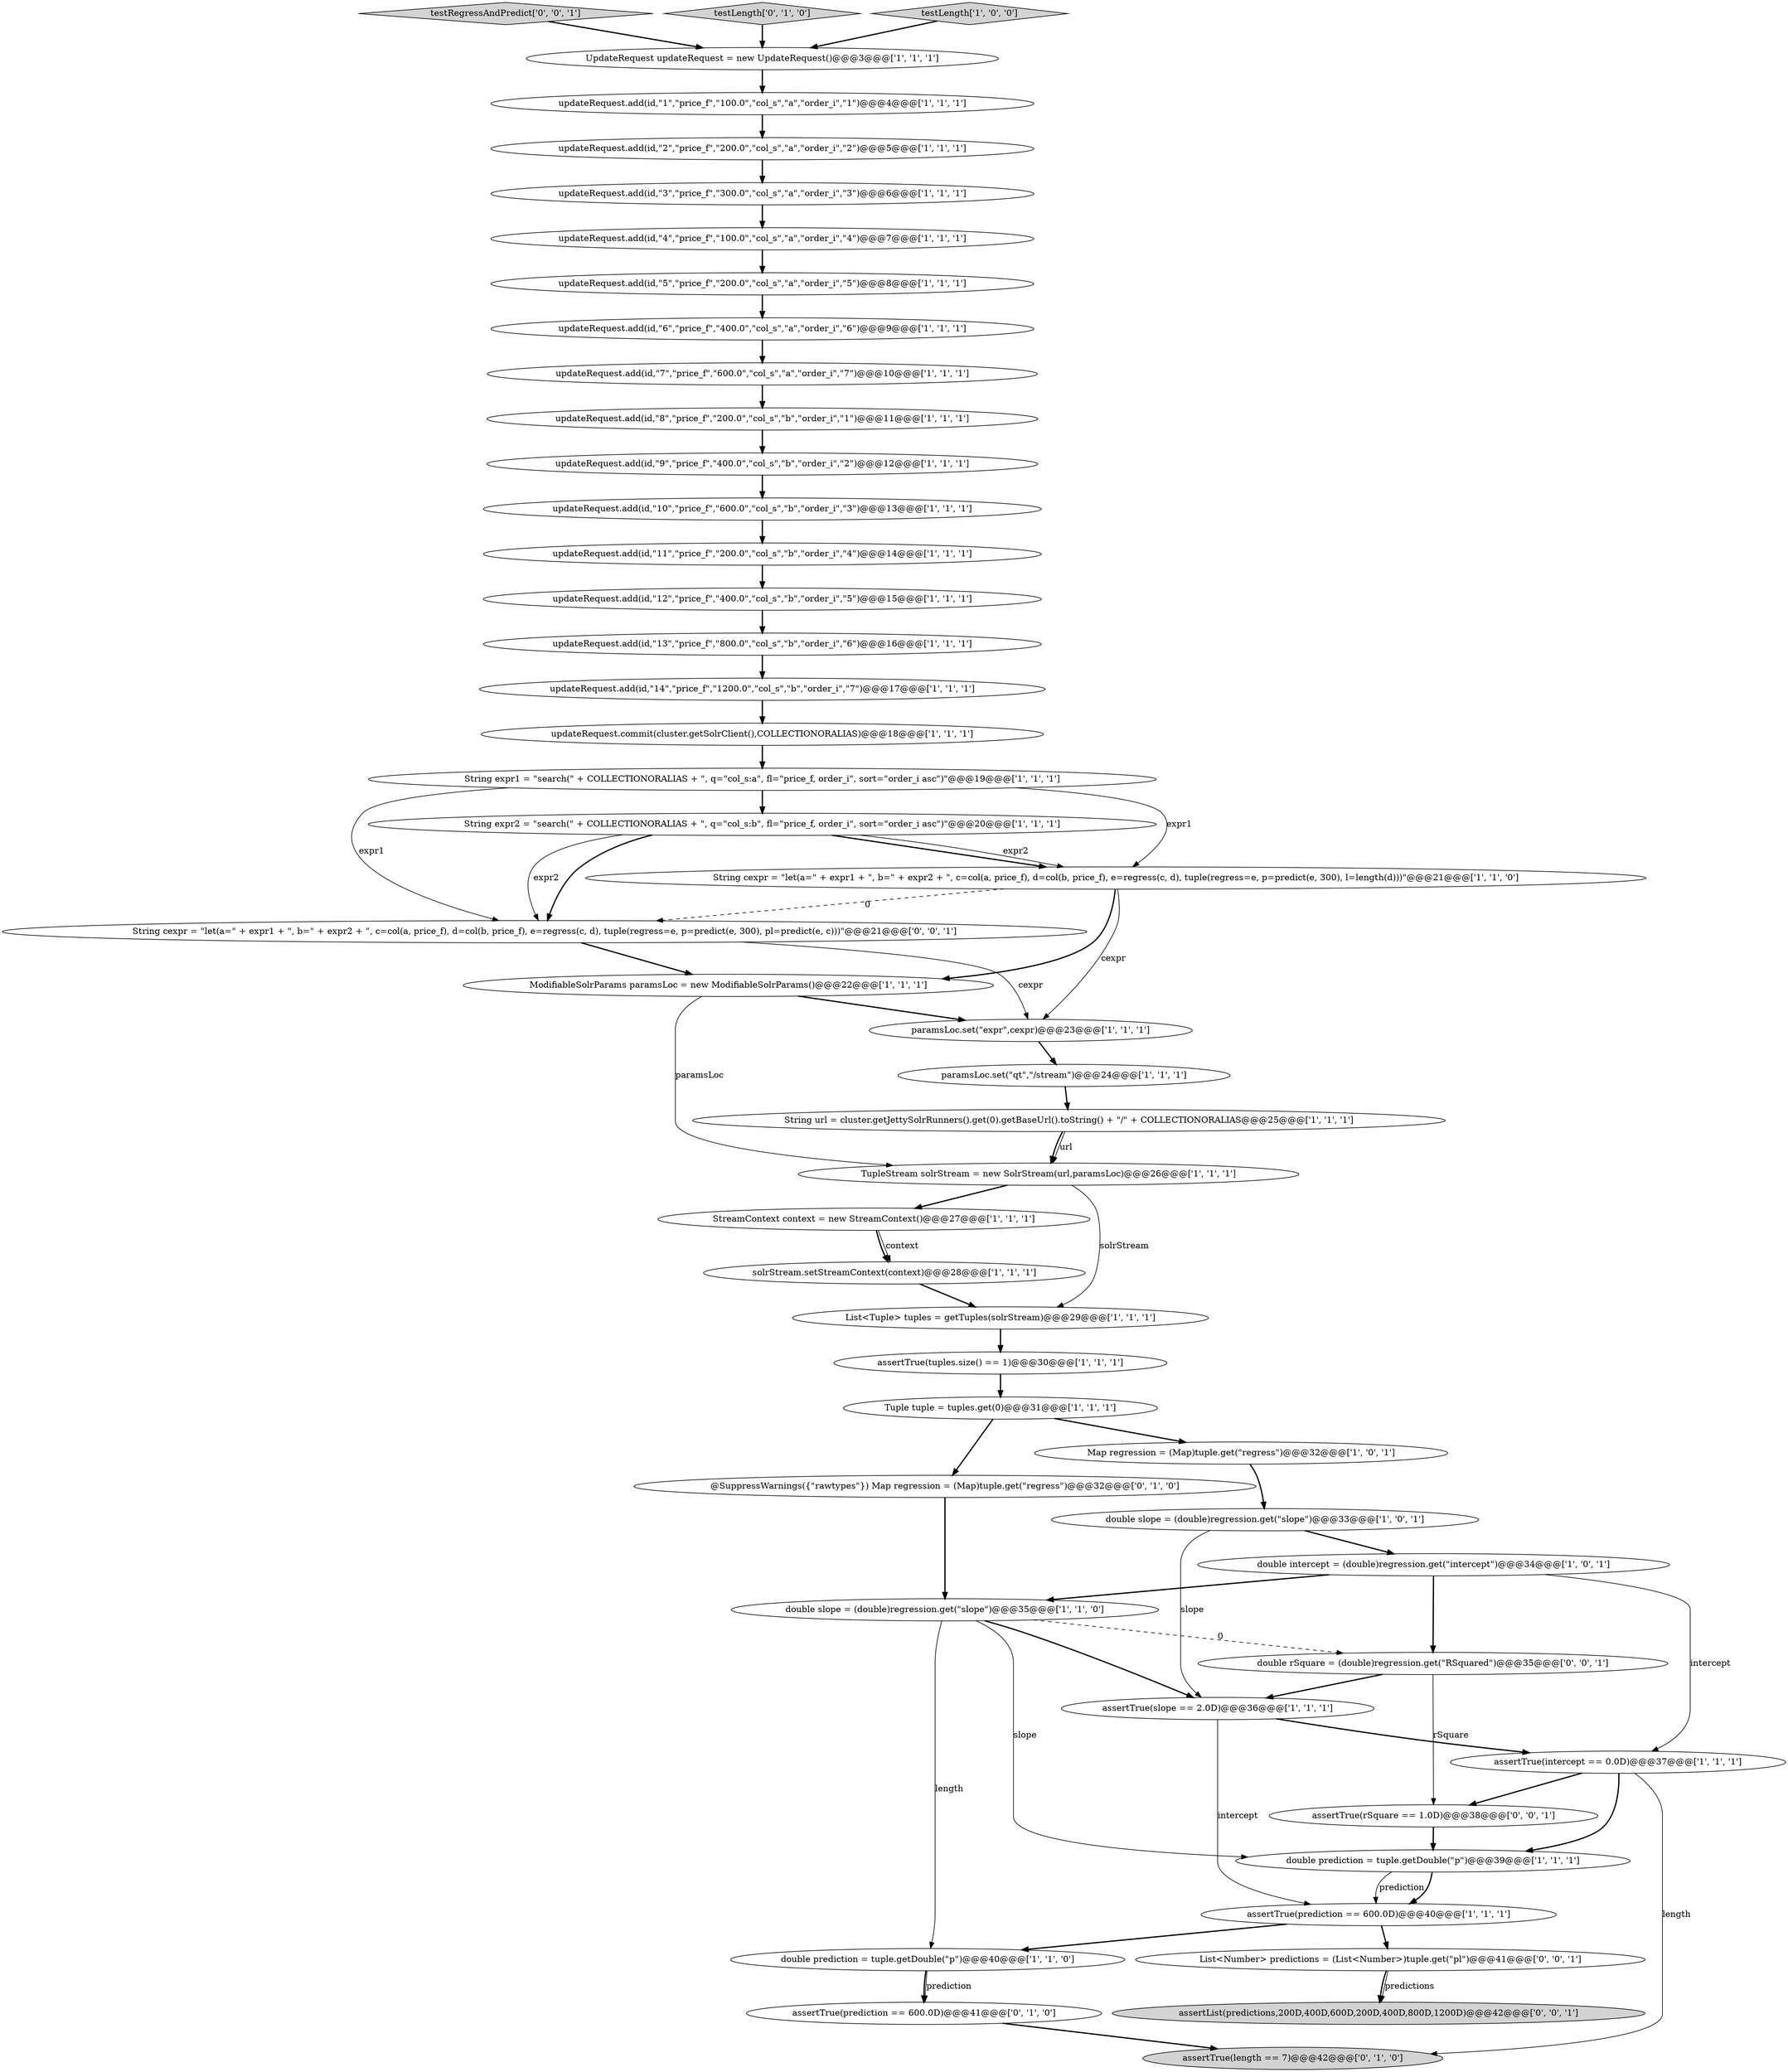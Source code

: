 digraph {
34 [style = filled, label = "ModifiableSolrParams paramsLoc = new ModifiableSolrParams()@@@22@@@['1', '1', '1']", fillcolor = white, shape = ellipse image = "AAA0AAABBB1BBB"];
33 [style = filled, label = "updateRequest.add(id,\"14\",\"price_f\",\"1200.0\",\"col_s\",\"b\",\"order_i\",\"7\")@@@17@@@['1', '1', '1']", fillcolor = white, shape = ellipse image = "AAA0AAABBB1BBB"];
28 [style = filled, label = "updateRequest.add(id,\"8\",\"price_f\",\"200.0\",\"col_s\",\"b\",\"order_i\",\"1\")@@@11@@@['1', '1', '1']", fillcolor = white, shape = ellipse image = "AAA0AAABBB1BBB"];
5 [style = filled, label = "double slope = (double)regression.get(\"slope\")@@@35@@@['1', '1', '0']", fillcolor = white, shape = ellipse image = "AAA0AAABBB1BBB"];
40 [style = filled, label = "@SuppressWarnings({\"rawtypes\"}) Map regression = (Map)tuple.get(\"regress\")@@@32@@@['0', '1', '0']", fillcolor = white, shape = ellipse image = "AAA0AAABBB2BBB"];
47 [style = filled, label = "double rSquare = (double)regression.get(\"RSquared\")@@@35@@@['0', '0', '1']", fillcolor = white, shape = ellipse image = "AAA0AAABBB3BBB"];
22 [style = filled, label = "updateRequest.add(id,\"13\",\"price_f\",\"800.0\",\"col_s\",\"b\",\"order_i\",\"6\")@@@16@@@['1', '1', '1']", fillcolor = white, shape = ellipse image = "AAA0AAABBB1BBB"];
15 [style = filled, label = "updateRequest.add(id,\"2\",\"price_f\",\"200.0\",\"col_s\",\"a\",\"order_i\",\"2\")@@@5@@@['1', '1', '1']", fillcolor = white, shape = ellipse image = "AAA0AAABBB1BBB"];
31 [style = filled, label = "String url = cluster.getJettySolrRunners().get(0).getBaseUrl().toString() + \"/\" + COLLECTIONORALIAS@@@25@@@['1', '1', '1']", fillcolor = white, shape = ellipse image = "AAA0AAABBB1BBB"];
41 [style = filled, label = "assertTrue(prediction == 600.0D)@@@41@@@['0', '1', '0']", fillcolor = white, shape = ellipse image = "AAA0AAABBB2BBB"];
32 [style = filled, label = "updateRequest.add(id,\"10\",\"price_f\",\"600.0\",\"col_s\",\"b\",\"order_i\",\"3\")@@@13@@@['1', '1', '1']", fillcolor = white, shape = ellipse image = "AAA0AAABBB1BBB"];
12 [style = filled, label = "assertTrue(prediction == 600.0D)@@@40@@@['1', '1', '1']", fillcolor = white, shape = ellipse image = "AAA0AAABBB1BBB"];
9 [style = filled, label = "String expr2 = \"search(\" + COLLECTIONORALIAS + \", q=\"col_s:b\", fl=\"price_f, order_i\", sort=\"order_i asc\")\"@@@20@@@['1', '1', '1']", fillcolor = white, shape = ellipse image = "AAA0AAABBB1BBB"];
27 [style = filled, label = "assertTrue(slope == 2.0D)@@@36@@@['1', '1', '1']", fillcolor = white, shape = ellipse image = "AAA0AAABBB1BBB"];
39 [style = filled, label = "assertTrue(length == 7)@@@42@@@['0', '1', '0']", fillcolor = lightgray, shape = ellipse image = "AAA0AAABBB2BBB"];
2 [style = filled, label = "assertTrue(intercept == 0.0D)@@@37@@@['1', '1', '1']", fillcolor = white, shape = ellipse image = "AAA0AAABBB1BBB"];
11 [style = filled, label = "updateRequest.add(id,\"9\",\"price_f\",\"400.0\",\"col_s\",\"b\",\"order_i\",\"2\")@@@12@@@['1', '1', '1']", fillcolor = white, shape = ellipse image = "AAA0AAABBB1BBB"];
45 [style = filled, label = "String cexpr = \"let(a=\" + expr1 + \", b=\" + expr2 + \", c=col(a, price_f), d=col(b, price_f), e=regress(c, d), tuple(regress=e, p=predict(e, 300), pl=predict(e, c)))\"@@@21@@@['0', '0', '1']", fillcolor = white, shape = ellipse image = "AAA0AAABBB3BBB"];
36 [style = filled, label = "double prediction = tuple.getDouble(\"p\")@@@39@@@['1', '1', '1']", fillcolor = white, shape = ellipse image = "AAA0AAABBB1BBB"];
8 [style = filled, label = "paramsLoc.set(\"expr\",cexpr)@@@23@@@['1', '1', '1']", fillcolor = white, shape = ellipse image = "AAA0AAABBB1BBB"];
19 [style = filled, label = "double intercept = (double)regression.get(\"intercept\")@@@34@@@['1', '0', '1']", fillcolor = white, shape = ellipse image = "AAA0AAABBB1BBB"];
48 [style = filled, label = "List<Number> predictions = (List<Number>)tuple.get(\"pl\")@@@41@@@['0', '0', '1']", fillcolor = white, shape = ellipse image = "AAA0AAABBB3BBB"];
20 [style = filled, label = "solrStream.setStreamContext(context)@@@28@@@['1', '1', '1']", fillcolor = white, shape = ellipse image = "AAA0AAABBB1BBB"];
44 [style = filled, label = "assertTrue(rSquare == 1.0D)@@@38@@@['0', '0', '1']", fillcolor = white, shape = ellipse image = "AAA0AAABBB3BBB"];
43 [style = filled, label = "testRegressAndPredict['0', '0', '1']", fillcolor = lightgray, shape = diamond image = "AAA0AAABBB3BBB"];
25 [style = filled, label = "assertTrue(tuples.size() == 1)@@@30@@@['1', '1', '1']", fillcolor = white, shape = ellipse image = "AAA0AAABBB1BBB"];
42 [style = filled, label = "testLength['0', '1', '0']", fillcolor = lightgray, shape = diamond image = "AAA0AAABBB2BBB"];
6 [style = filled, label = "TupleStream solrStream = new SolrStream(url,paramsLoc)@@@26@@@['1', '1', '1']", fillcolor = white, shape = ellipse image = "AAA0AAABBB1BBB"];
18 [style = filled, label = "paramsLoc.set(\"qt\",\"/stream\")@@@24@@@['1', '1', '1']", fillcolor = white, shape = ellipse image = "AAA0AAABBB1BBB"];
10 [style = filled, label = "updateRequest.add(id,\"7\",\"price_f\",\"600.0\",\"col_s\",\"a\",\"order_i\",\"7\")@@@10@@@['1', '1', '1']", fillcolor = white, shape = ellipse image = "AAA0AAABBB1BBB"];
13 [style = filled, label = "updateRequest.add(id,\"1\",\"price_f\",\"100.0\",\"col_s\",\"a\",\"order_i\",\"1\")@@@4@@@['1', '1', '1']", fillcolor = white, shape = ellipse image = "AAA0AAABBB1BBB"];
0 [style = filled, label = "updateRequest.add(id,\"3\",\"price_f\",\"300.0\",\"col_s\",\"a\",\"order_i\",\"3\")@@@6@@@['1', '1', '1']", fillcolor = white, shape = ellipse image = "AAA0AAABBB1BBB"];
37 [style = filled, label = "String expr1 = \"search(\" + COLLECTIONORALIAS + \", q=\"col_s:a\", fl=\"price_f, order_i\", sort=\"order_i asc\")\"@@@19@@@['1', '1', '1']", fillcolor = white, shape = ellipse image = "AAA0AAABBB1BBB"];
21 [style = filled, label = "Tuple tuple = tuples.get(0)@@@31@@@['1', '1', '1']", fillcolor = white, shape = ellipse image = "AAA0AAABBB1BBB"];
16 [style = filled, label = "double slope = (double)regression.get(\"slope\")@@@33@@@['1', '0', '1']", fillcolor = white, shape = ellipse image = "AAA0AAABBB1BBB"];
38 [style = filled, label = "Map regression = (Map)tuple.get(\"regress\")@@@32@@@['1', '0', '1']", fillcolor = white, shape = ellipse image = "AAA0AAABBB1BBB"];
46 [style = filled, label = "assertList(predictions,200D,400D,600D,200D,400D,800D,1200D)@@@42@@@['0', '0', '1']", fillcolor = lightgray, shape = ellipse image = "AAA0AAABBB3BBB"];
1 [style = filled, label = "updateRequest.add(id,\"12\",\"price_f\",\"400.0\",\"col_s\",\"b\",\"order_i\",\"5\")@@@15@@@['1', '1', '1']", fillcolor = white, shape = ellipse image = "AAA0AAABBB1BBB"];
29 [style = filled, label = "updateRequest.add(id,\"6\",\"price_f\",\"400.0\",\"col_s\",\"a\",\"order_i\",\"6\")@@@9@@@['1', '1', '1']", fillcolor = white, shape = ellipse image = "AAA0AAABBB1BBB"];
14 [style = filled, label = "updateRequest.add(id,\"11\",\"price_f\",\"200.0\",\"col_s\",\"b\",\"order_i\",\"4\")@@@14@@@['1', '1', '1']", fillcolor = white, shape = ellipse image = "AAA0AAABBB1BBB"];
4 [style = filled, label = "testLength['1', '0', '0']", fillcolor = lightgray, shape = diamond image = "AAA0AAABBB1BBB"];
24 [style = filled, label = "StreamContext context = new StreamContext()@@@27@@@['1', '1', '1']", fillcolor = white, shape = ellipse image = "AAA0AAABBB1BBB"];
23 [style = filled, label = "double prediction = tuple.getDouble(\"p\")@@@40@@@['1', '1', '0']", fillcolor = white, shape = ellipse image = "AAA0AAABBB1BBB"];
30 [style = filled, label = "String cexpr = \"let(a=\" + expr1 + \", b=\" + expr2 + \", c=col(a, price_f), d=col(b, price_f), e=regress(c, d), tuple(regress=e, p=predict(e, 300), l=length(d)))\"@@@21@@@['1', '1', '0']", fillcolor = white, shape = ellipse image = "AAA0AAABBB1BBB"];
3 [style = filled, label = "List<Tuple> tuples = getTuples(solrStream)@@@29@@@['1', '1', '1']", fillcolor = white, shape = ellipse image = "AAA0AAABBB1BBB"];
17 [style = filled, label = "updateRequest.add(id,\"5\",\"price_f\",\"200.0\",\"col_s\",\"a\",\"order_i\",\"5\")@@@8@@@['1', '1', '1']", fillcolor = white, shape = ellipse image = "AAA0AAABBB1BBB"];
35 [style = filled, label = "updateRequest.add(id,\"4\",\"price_f\",\"100.0\",\"col_s\",\"a\",\"order_i\",\"4\")@@@7@@@['1', '1', '1']", fillcolor = white, shape = ellipse image = "AAA0AAABBB1BBB"];
7 [style = filled, label = "UpdateRequest updateRequest = new UpdateRequest()@@@3@@@['1', '1', '1']", fillcolor = white, shape = ellipse image = "AAA0AAABBB1BBB"];
26 [style = filled, label = "updateRequest.commit(cluster.getSolrClient(),COLLECTIONORALIAS)@@@18@@@['1', '1', '1']", fillcolor = white, shape = ellipse image = "AAA0AAABBB1BBB"];
5->36 [style = solid, label="slope"];
21->40 [style = bold, label=""];
40->5 [style = bold, label=""];
13->15 [style = bold, label=""];
30->34 [style = bold, label=""];
20->3 [style = bold, label=""];
4->7 [style = bold, label=""];
30->8 [style = solid, label="cexpr"];
12->48 [style = bold, label=""];
35->17 [style = bold, label=""];
47->27 [style = bold, label=""];
19->2 [style = solid, label="intercept"];
0->35 [style = bold, label=""];
48->46 [style = solid, label="predictions"];
19->5 [style = bold, label=""];
23->41 [style = solid, label="prediction"];
27->2 [style = bold, label=""];
24->20 [style = bold, label=""];
22->33 [style = bold, label=""];
16->19 [style = bold, label=""];
42->7 [style = bold, label=""];
32->14 [style = bold, label=""];
36->12 [style = solid, label="prediction"];
6->24 [style = bold, label=""];
41->39 [style = bold, label=""];
2->39 [style = solid, label="length"];
10->28 [style = bold, label=""];
12->23 [style = bold, label=""];
9->30 [style = bold, label=""];
45->34 [style = bold, label=""];
11->32 [style = bold, label=""];
14->1 [style = bold, label=""];
7->13 [style = bold, label=""];
8->18 [style = bold, label=""];
25->21 [style = bold, label=""];
19->47 [style = bold, label=""];
5->23 [style = solid, label="length"];
47->44 [style = solid, label="rSquare"];
38->16 [style = bold, label=""];
2->36 [style = bold, label=""];
15->0 [style = bold, label=""];
30->45 [style = dashed, label="0"];
31->6 [style = bold, label=""];
37->45 [style = solid, label="expr1"];
5->47 [style = dashed, label="0"];
37->30 [style = solid, label="expr1"];
5->27 [style = bold, label=""];
3->25 [style = bold, label=""];
9->45 [style = bold, label=""];
48->46 [style = bold, label=""];
21->38 [style = bold, label=""];
27->12 [style = solid, label="intercept"];
29->10 [style = bold, label=""];
18->31 [style = bold, label=""];
9->30 [style = solid, label="expr2"];
34->8 [style = bold, label=""];
23->41 [style = bold, label=""];
34->6 [style = solid, label="paramsLoc"];
6->3 [style = solid, label="solrStream"];
36->12 [style = bold, label=""];
28->11 [style = bold, label=""];
1->22 [style = bold, label=""];
26->37 [style = bold, label=""];
44->36 [style = bold, label=""];
37->9 [style = bold, label=""];
43->7 [style = bold, label=""];
9->45 [style = solid, label="expr2"];
45->8 [style = solid, label="cexpr"];
24->20 [style = solid, label="context"];
17->29 [style = bold, label=""];
2->44 [style = bold, label=""];
31->6 [style = solid, label="url"];
33->26 [style = bold, label=""];
16->27 [style = solid, label="slope"];
}
